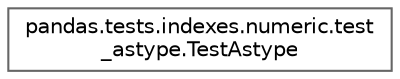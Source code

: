 digraph "Graphical Class Hierarchy"
{
 // LATEX_PDF_SIZE
  bgcolor="transparent";
  edge [fontname=Helvetica,fontsize=10,labelfontname=Helvetica,labelfontsize=10];
  node [fontname=Helvetica,fontsize=10,shape=box,height=0.2,width=0.4];
  rankdir="LR";
  Node0 [id="Node000000",label="pandas.tests.indexes.numeric.test\l_astype.TestAstype",height=0.2,width=0.4,color="grey40", fillcolor="white", style="filled",URL="$d0/d0b/classpandas_1_1tests_1_1indexes_1_1numeric_1_1test__astype_1_1TestAstype.html",tooltip=" "];
}
